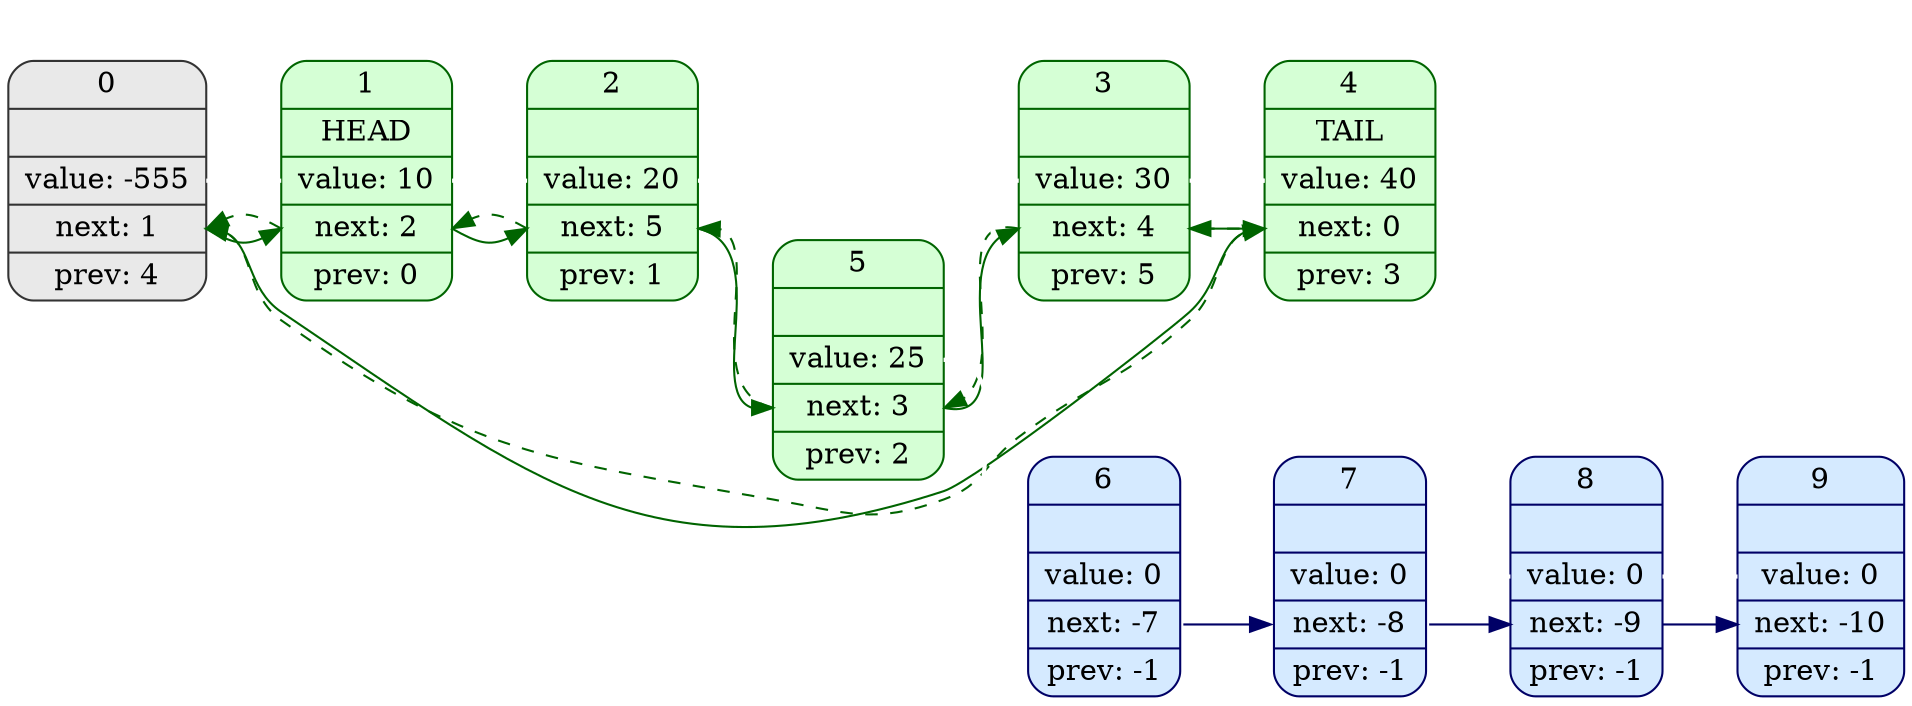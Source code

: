 digraph {
  rankdir = LR;
  node [shape = Mrecord, color = "#006400", style = filled, fillcolor = "#D5FFD5"];
  el0[color = "#333333", style = filled, fillcolor = "#E9E9E9", label = "0 | | <d0> value: -555 | <n0> next: 1 | <p0> prev: 4"];
  el1[label = "1 | HEAD | <d1> value: 10 | <n1> next: 2 | <p1> prev: 0"];
  el2[label = "2 | | <d2> value: 20 | <n2> next: 5 | <p2> prev: 1"];
  el3[label = "3 | | <d3> value: 30 | <n3> next: 4 | <p3> prev: 5"];
  el4[label = "4 | TAIL | <d4> value: 40 | <n4> next: 0 | <p4> prev: 3"];
  el5[label = "5 | | <d5> value: 25 | <n5> next: 3 | <p5> prev: 2"];
  el6[color = "#000066", style = filled, fillcolor = "#D5EAFF", label = "6 | | <d6> value: 0 | <n6> next: -7 | <p6> prev: -1"];
  el7[color = "#000066", style = filled, fillcolor = "#D5EAFF", label = "7 | | <d7> value: 0 | <n7> next: -8 | <p7> prev: -1"];
  el8[color = "#000066", style = filled, fillcolor = "#D5EAFF", label = "8 | | <d8> value: 0 | <n8> next: -9 | <p8> prev: -1"];
  el9[color = "#000066", style = filled, fillcolor = "#D5EAFF", label = "9 | | <d9> value: 0 | <n9> next: -10 | <p9> prev: -1"];
  el0: <d0> ->el1: <d1> ->el2: <d2> ->el3: <d3> ->el4: <d4> ->el5: <d5> ->el6: <d6> ->el7: <d7> ->el8: <d8> ->el9: <d9> [weight = 100000, style = "bold", arrowhead = "none", color = "#FFFFFF"];
  el1: <n1> -> el2: <n2> [color = "#006400"];
  el2: <n2> -> el5: <n5> [color = "#006400"];
  el5: <n5> -> el3: <n3> [color = "#006400"];
  el3: <n3> -> el4: <n4> [color = "#006400"];
  el4: <n4> -> el0: <n0> [color = "#006400"];
  el0: <n0> -> el1: <n1> [color = "#006400"];
  el4: <n4> -> el3: <n3> [color = "#006400", style = "dashed"];
  el3: <n3> -> el5: <n5> [color = "#006400", style = "dashed"];
  el5: <n5> -> el2: <n2> [color = "#006400", style = "dashed"];
  el2: <n2> -> el1: <n1> [color = "#006400", style = "dashed"];
  el1: <n1> -> el0: <n0> [color = "#006400", style = "dashed"];
  el0: <n0> -> el4: <n4> [color = "#006400", style = "dashed"];
  el6: <n6> -> el7: <n7> [color = "#000066"];
  el7: <n7> -> el8: <n8> [color = "#000066"];
  el8: <n8> -> el9: <n9> [color = "#000066"];
}